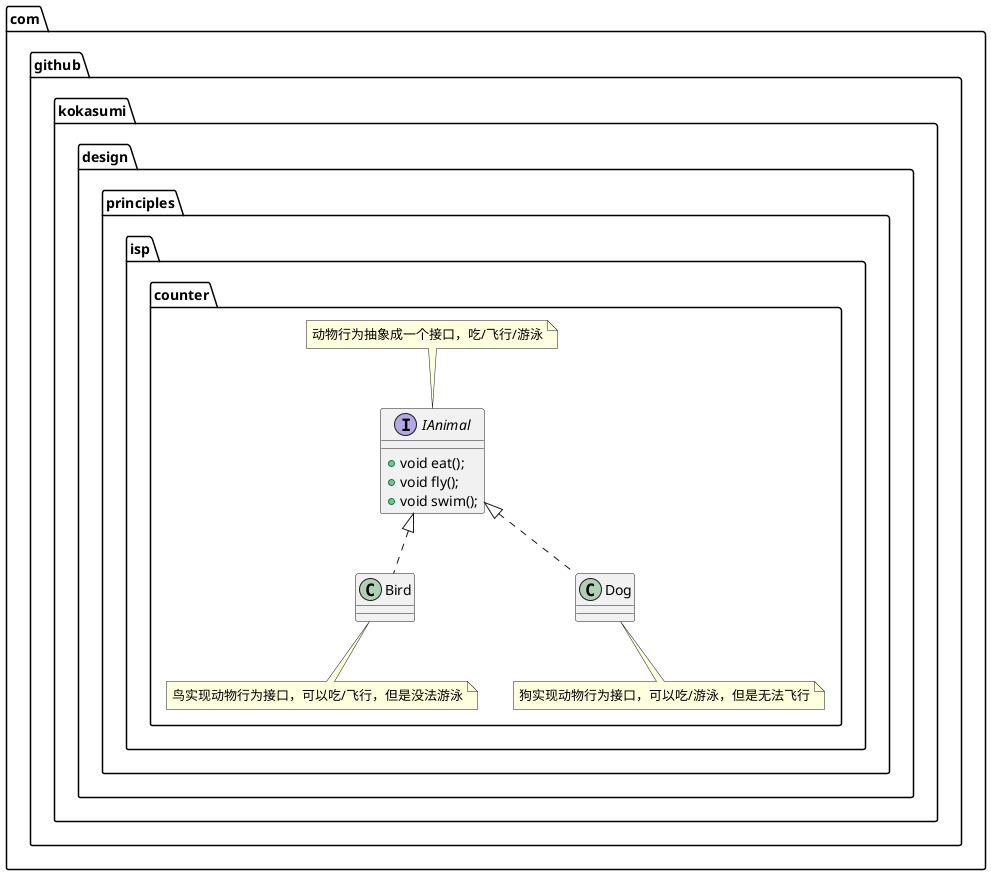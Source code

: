 @startuml
package com.github.kokasumi.design.principles.isp.counter {
    interface IAnimal {
        + void eat();
        + void fly();
        + void swim();
    }
    note top of IAnimal: 动物行为抽象成一个接口，吃/飞行/游泳
    class Bird implements IAnimal {
    }
    note bottom of Bird: 鸟实现动物行为接口，可以吃/飞行，但是没法游泳
    class Dog implements IAnimal {}
    note bottom of Dog: 狗实现动物行为接口，可以吃/游泳，但是无法飞行
}
@enduml